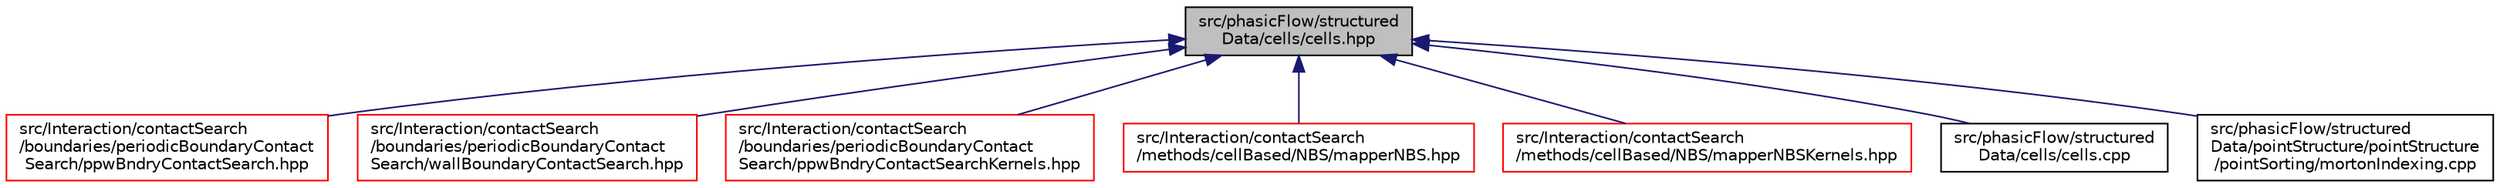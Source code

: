 digraph "src/phasicFlow/structuredData/cells/cells.hpp"
{
 // LATEX_PDF_SIZE
  edge [fontname="Helvetica",fontsize="10",labelfontname="Helvetica",labelfontsize="10"];
  node [fontname="Helvetica",fontsize="10",shape=record];
  Node1 [label="src/phasicFlow/structured\lData/cells/cells.hpp",height=0.2,width=0.4,color="black", fillcolor="grey75", style="filled", fontcolor="black",tooltip=" "];
  Node1 -> Node2 [dir="back",color="midnightblue",fontsize="10",style="solid",fontname="Helvetica"];
  Node2 [label="src/Interaction/contactSearch\l/boundaries/periodicBoundaryContact\lSearch/ppwBndryContactSearch.hpp",height=0.2,width=0.4,color="red", fillcolor="white", style="filled",URL="$ppwBndryContactSearch_8hpp.html",tooltip=" "];
  Node1 -> Node6 [dir="back",color="midnightblue",fontsize="10",style="solid",fontname="Helvetica"];
  Node6 [label="src/Interaction/contactSearch\l/boundaries/periodicBoundaryContact\lSearch/wallBoundaryContactSearch.hpp",height=0.2,width=0.4,color="red", fillcolor="white", style="filled",URL="$wallBoundaryContactSearch_8hpp.html",tooltip=" "];
  Node1 -> Node8 [dir="back",color="midnightblue",fontsize="10",style="solid",fontname="Helvetica"];
  Node8 [label="src/Interaction/contactSearch\l/boundaries/periodicBoundaryContact\lSearch/ppwBndryContactSearchKernels.hpp",height=0.2,width=0.4,color="red", fillcolor="white", style="filled",URL="$ppwBndryContactSearchKernels_8hpp.html",tooltip=" "];
  Node1 -> Node10 [dir="back",color="midnightblue",fontsize="10",style="solid",fontname="Helvetica"];
  Node10 [label="src/Interaction/contactSearch\l/methods/cellBased/NBS/mapperNBS.hpp",height=0.2,width=0.4,color="red", fillcolor="white", style="filled",URL="$mapperNBS_8hpp.html",tooltip=" "];
  Node1 -> Node20 [dir="back",color="midnightblue",fontsize="10",style="solid",fontname="Helvetica"];
  Node20 [label="src/Interaction/contactSearch\l/methods/cellBased/NBS/mapperNBSKernels.hpp",height=0.2,width=0.4,color="red", fillcolor="white", style="filled",URL="$mapperNBSKernels_8hpp.html",tooltip=" "];
  Node1 -> Node22 [dir="back",color="midnightblue",fontsize="10",style="solid",fontname="Helvetica"];
  Node22 [label="src/phasicFlow/structured\lData/cells/cells.cpp",height=0.2,width=0.4,color="black", fillcolor="white", style="filled",URL="$cells_8cpp.html",tooltip=" "];
  Node1 -> Node23 [dir="back",color="midnightblue",fontsize="10",style="solid",fontname="Helvetica"];
  Node23 [label="src/phasicFlow/structured\lData/pointStructure/pointStructure\l/pointSorting/mortonIndexing.cpp",height=0.2,width=0.4,color="black", fillcolor="white", style="filled",URL="$mortonIndexing_8cpp.html",tooltip=" "];
}
